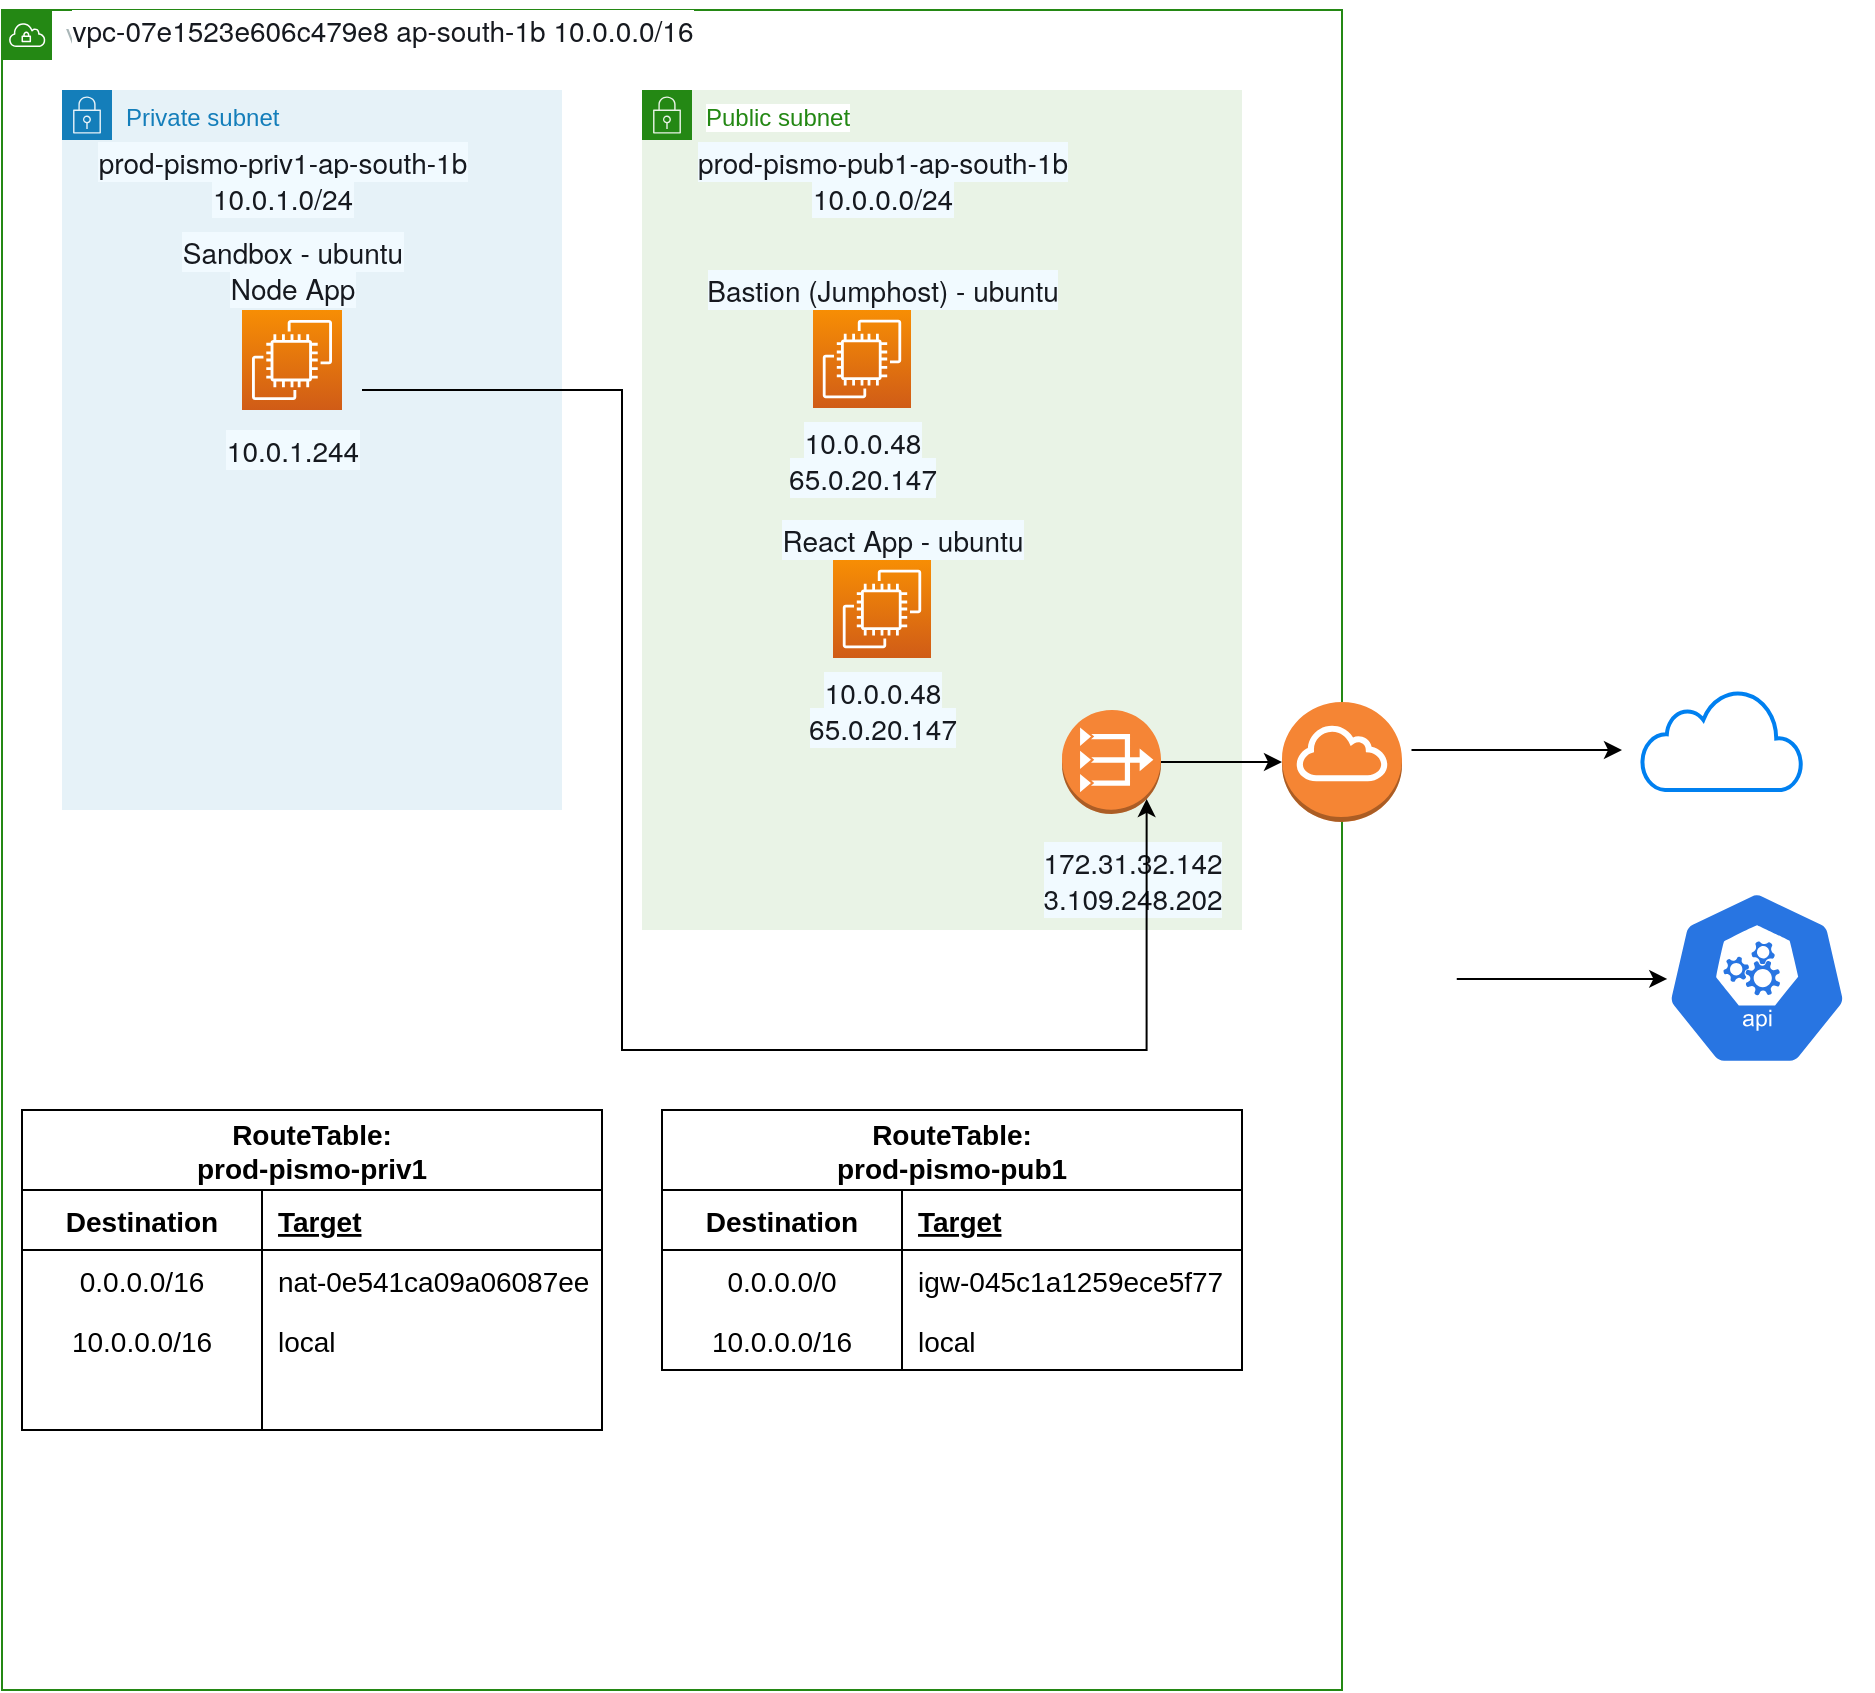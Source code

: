 <mxfile version="20.0.4" type="github">
  <diagram id="J-dKv3XzF-ZAyX18tadC" name="Page-1">
    <mxGraphModel dx="1168" dy="502" grid="1" gridSize="10" guides="1" tooltips="1" connect="1" arrows="1" fold="1" page="1" pageScale="1" pageWidth="827" pageHeight="1169" math="0" shadow="0">
      <root>
        <mxCell id="0" />
        <mxCell id="1" parent="0" />
        <mxCell id="idERliqGrrk4QYFzIEah-48" value="VPC" style="points=[[0,0],[0.25,0],[0.5,0],[0.75,0],[1,0],[1,0.25],[1,0.5],[1,0.75],[1,1],[0.75,1],[0.5,1],[0.25,1],[0,1],[0,0.75],[0,0.5],[0,0.25]];outlineConnect=0;gradientColor=none;html=1;whiteSpace=wrap;fontSize=12;fontStyle=0;container=1;pointerEvents=0;collapsible=0;recursiveResize=0;shape=mxgraph.aws4.group;grIcon=mxgraph.aws4.group_vpc;strokeColor=#248814;fillColor=none;verticalAlign=top;align=left;spacingLeft=30;fontColor=#AAB7B8;dashed=0;" parent="1" vertex="1">
          <mxGeometry x="340" y="40" width="670" height="840" as="geometry" />
        </mxCell>
        <mxCell id="idERliqGrrk4QYFzIEah-49" value="Private subnet" style="points=[[0,0],[0.25,0],[0.5,0],[0.75,0],[1,0],[1,0.25],[1,0.5],[1,0.75],[1,1],[0.75,1],[0.5,1],[0.25,1],[0,1],[0,0.75],[0,0.5],[0,0.25]];outlineConnect=0;gradientColor=none;html=1;whiteSpace=wrap;fontSize=12;fontStyle=0;container=1;pointerEvents=0;collapsible=0;recursiveResize=0;shape=mxgraph.aws4.group;grIcon=mxgraph.aws4.group_security_group;grStroke=0;strokeColor=#147EBA;fillColor=#E6F2F8;verticalAlign=top;align=left;spacingLeft=30;fontColor=#147EBA;dashed=0;" parent="idERliqGrrk4QYFzIEah-48" vertex="1">
          <mxGeometry x="30" y="40" width="250" height="360" as="geometry" />
        </mxCell>
        <mxCell id="idERliqGrrk4QYFzIEah-50" value="&lt;span style=&quot;caret-color: rgb(22, 25, 31); color: rgb(22, 25, 31); font-family: &amp;quot;Amazon Ember&amp;quot;, &amp;quot;Helvetica Neue&amp;quot;, Roboto, Arial, sans-serif; font-size: 14px; text-align: start; text-size-adjust: auto; background-color: rgb(241, 250, 255);&quot;&gt;&lt;span style=&quot;text-size-adjust: auto;&quot;&gt;prod-pismo-priv1-ap-south-1b&lt;/span&gt;&lt;br&gt;&lt;span style=&quot;text-size-adjust: auto;&quot;&gt;10.0.1.0/24&lt;/span&gt;&lt;br&gt;&lt;/span&gt;" style="text;html=1;resizable=0;autosize=1;align=center;verticalAlign=middle;points=[];fillColor=none;strokeColor=none;rounded=0;" parent="idERliqGrrk4QYFzIEah-49" vertex="1">
          <mxGeometry y="20" width="220" height="50" as="geometry" />
        </mxCell>
        <mxCell id="idERliqGrrk4QYFzIEah-51" value="" style="sketch=0;points=[[0,0,0],[0.25,0,0],[0.5,0,0],[0.75,0,0],[1,0,0],[0,1,0],[0.25,1,0],[0.5,1,0],[0.75,1,0],[1,1,0],[0,0.25,0],[0,0.5,0],[0,0.75,0],[1,0.25,0],[1,0.5,0],[1,0.75,0]];outlineConnect=0;fontColor=#232F3E;gradientColor=#F78E04;gradientDirection=north;fillColor=#D05C17;strokeColor=#ffffff;dashed=0;verticalLabelPosition=bottom;verticalAlign=top;align=center;html=1;fontSize=12;fontStyle=0;aspect=fixed;shape=mxgraph.aws4.resourceIcon;resIcon=mxgraph.aws4.ec2;" parent="idERliqGrrk4QYFzIEah-49" vertex="1">
          <mxGeometry x="90" y="110" width="50" height="50" as="geometry" />
        </mxCell>
        <mxCell id="idERliqGrrk4QYFzIEah-52" value="&lt;div style=&quot;text-align: left;&quot;&gt;&lt;span style=&quot;caret-color: rgb(22, 25, 31); color: rgb(22, 25, 31); font-family: &amp;quot;Amazon Ember&amp;quot;, &amp;quot;Helvetica Neue&amp;quot;, Roboto, Arial, sans-serif; font-size: 14px; text-size-adjust: auto; background-color: rgb(241, 250, 255);&quot;&gt;10.0.1.244&lt;/span&gt;&lt;br&gt;&lt;/div&gt;" style="text;html=1;resizable=0;autosize=1;align=center;verticalAlign=middle;points=[];fillColor=none;strokeColor=none;rounded=0;" parent="idERliqGrrk4QYFzIEah-49" vertex="1">
          <mxGeometry x="70" y="165" width="90" height="30" as="geometry" />
        </mxCell>
        <mxCell id="idERliqGrrk4QYFzIEah-53" value="&lt;span style=&quot;caret-color: rgb(22, 25, 31); color: rgb(22, 25, 31); font-family: &amp;quot;Amazon Ember&amp;quot;, &amp;quot;Helvetica Neue&amp;quot;, Roboto, Arial, sans-serif; font-size: 14px; text-align: start; text-size-adjust: auto; background-color: rgb(241, 250, 255);&quot;&gt;Sandbox - ubuntu&lt;br&gt;Node App&lt;br&gt;&lt;/span&gt;" style="text;html=1;resizable=0;autosize=1;align=center;verticalAlign=middle;points=[];fillColor=none;strokeColor=none;rounded=0;" parent="idERliqGrrk4QYFzIEah-49" vertex="1">
          <mxGeometry x="45" y="65" width="140" height="50" as="geometry" />
        </mxCell>
        <mxCell id="idERliqGrrk4QYFzIEah-54" value="Public subnet" style="points=[[0,0],[0.25,0],[0.5,0],[0.75,0],[1,0],[1,0.25],[1,0.5],[1,0.75],[1,1],[0.75,1],[0.5,1],[0.25,1],[0,1],[0,0.75],[0,0.5],[0,0.25]];outlineConnect=0;gradientColor=none;html=1;whiteSpace=wrap;fontSize=12;fontStyle=0;container=1;pointerEvents=0;collapsible=0;recursiveResize=0;shape=mxgraph.aws4.group;grIcon=mxgraph.aws4.group_security_group;grStroke=0;strokeColor=#248814;fillColor=#E9F3E6;verticalAlign=top;align=left;spacingLeft=30;fontColor=#248814;dashed=0;labelBackgroundColor=default;" parent="idERliqGrrk4QYFzIEah-48" vertex="1">
          <mxGeometry x="320" y="40" width="300" height="420" as="geometry" />
        </mxCell>
        <mxCell id="idERliqGrrk4QYFzIEah-55" value="&lt;span style=&quot;caret-color: rgb(22, 25, 31); color: rgb(22, 25, 31); font-family: &amp;quot;Amazon Ember&amp;quot;, &amp;quot;Helvetica Neue&amp;quot;, Roboto, Arial, sans-serif; font-size: 14px; text-align: start; text-size-adjust: auto; background-color: rgb(241, 250, 255);&quot;&gt;&lt;span style=&quot;text-size-adjust: auto;&quot;&gt;prod-pismo-pub1-ap-south-1b&lt;/span&gt;&lt;br&gt;&lt;span style=&quot;text-size-adjust: auto;&quot;&gt;10.0.0.0/24&lt;/span&gt;&lt;br&gt;&lt;/span&gt;" style="text;html=1;resizable=0;autosize=1;align=center;verticalAlign=middle;points=[];fillColor=none;strokeColor=none;rounded=0;" parent="idERliqGrrk4QYFzIEah-54" vertex="1">
          <mxGeometry x="10" y="20" width="220" height="50" as="geometry" />
        </mxCell>
        <mxCell id="idERliqGrrk4QYFzIEah-58" value="" style="outlineConnect=0;dashed=0;verticalLabelPosition=bottom;verticalAlign=top;align=center;html=1;shape=mxgraph.aws3.vpc_nat_gateway;fillColor=#F58536;gradientColor=none;" parent="idERliqGrrk4QYFzIEah-54" vertex="1">
          <mxGeometry x="210" y="310" width="49.5" height="52" as="geometry" />
        </mxCell>
        <mxCell id="idERliqGrrk4QYFzIEah-60" value="" style="sketch=0;points=[[0,0,0],[0.25,0,0],[0.5,0,0],[0.75,0,0],[1,0,0],[0,1,0],[0.25,1,0],[0.5,1,0],[0.75,1,0],[1,1,0],[0,0.25,0],[0,0.5,0],[0,0.75,0],[1,0.25,0],[1,0.5,0],[1,0.75,0]];outlineConnect=0;fontColor=#232F3E;gradientColor=#F78E04;gradientDirection=north;fillColor=#D05C17;strokeColor=#ffffff;dashed=0;verticalLabelPosition=bottom;verticalAlign=top;align=center;html=1;fontSize=12;fontStyle=0;aspect=fixed;shape=mxgraph.aws4.resourceIcon;resIcon=mxgraph.aws4.ec2;" parent="idERliqGrrk4QYFzIEah-54" vertex="1">
          <mxGeometry x="85.5" y="110" width="49" height="49" as="geometry" />
        </mxCell>
        <mxCell id="idERliqGrrk4QYFzIEah-61" value="&lt;span style=&quot;caret-color: rgb(22, 25, 31); color: rgb(22, 25, 31); font-family: &amp;quot;Amazon Ember&amp;quot;, &amp;quot;Helvetica Neue&amp;quot;, Roboto, Arial, sans-serif; font-size: 14px; text-align: left; text-size-adjust: auto; background-color: rgb(241, 250, 255);&quot;&gt;&lt;span style=&quot;text-size-adjust: auto;&quot;&gt;10.0.0.48&lt;/span&gt;&lt;br&gt;&lt;span style=&quot;text-size-adjust: auto;&quot;&gt;65.0.20.147&lt;/span&gt;&lt;br&gt;&lt;/span&gt;" style="text;html=1;resizable=0;autosize=1;align=center;verticalAlign=middle;points=[];fillColor=none;strokeColor=none;rounded=0;" parent="idERliqGrrk4QYFzIEah-54" vertex="1">
          <mxGeometry x="60" y="160" width="100" height="50" as="geometry" />
        </mxCell>
        <mxCell id="idERliqGrrk4QYFzIEah-62" value="&lt;span style=&quot;caret-color: rgb(22, 25, 31); color: rgb(22, 25, 31); font-family: &amp;quot;Amazon Ember&amp;quot;, &amp;quot;Helvetica Neue&amp;quot;, Roboto, Arial, sans-serif; font-size: 14px; text-align: start; text-size-adjust: auto; background-color: rgb(241, 250, 255);&quot;&gt;Bastion (Jumphost) - ubuntu&lt;br&gt;&lt;/span&gt;" style="text;html=1;resizable=0;autosize=1;align=center;verticalAlign=middle;points=[];fillColor=none;strokeColor=none;rounded=0;" parent="idERliqGrrk4QYFzIEah-54" vertex="1">
          <mxGeometry x="20" y="85" width="200" height="30" as="geometry" />
        </mxCell>
        <mxCell id="idERliqGrrk4QYFzIEah-96" value="&lt;span style=&quot;caret-color: rgb(22, 25, 31); color: rgb(22, 25, 31); font-family: &amp;quot;Amazon Ember&amp;quot;, &amp;quot;Helvetica Neue&amp;quot;, Roboto, Arial, sans-serif; font-size: 14px; text-align: left; text-size-adjust: auto; background-color: rgb(241, 250, 255);&quot;&gt;&lt;span style=&quot;text-size-adjust: auto;&quot;&gt;172.31.32.142&lt;/span&gt;&lt;br&gt;&lt;span style=&quot;text-size-adjust: auto;&quot;&gt;3.109.248.202&lt;/span&gt;&lt;br&gt;&lt;/span&gt;" style="text;html=1;resizable=0;autosize=1;align=center;verticalAlign=middle;points=[];fillColor=none;strokeColor=none;rounded=0;" parent="idERliqGrrk4QYFzIEah-54" vertex="1">
          <mxGeometry x="190" y="370" width="110" height="50" as="geometry" />
        </mxCell>
        <mxCell id="idERliqGrrk4QYFzIEah-99" value="" style="sketch=0;points=[[0,0,0],[0.25,0,0],[0.5,0,0],[0.75,0,0],[1,0,0],[0,1,0],[0.25,1,0],[0.5,1,0],[0.75,1,0],[1,1,0],[0,0.25,0],[0,0.5,0],[0,0.75,0],[1,0.25,0],[1,0.5,0],[1,0.75,0]];outlineConnect=0;fontColor=#232F3E;gradientColor=#F78E04;gradientDirection=north;fillColor=#D05C17;strokeColor=#ffffff;dashed=0;verticalLabelPosition=bottom;verticalAlign=top;align=center;html=1;fontSize=12;fontStyle=0;aspect=fixed;shape=mxgraph.aws4.resourceIcon;resIcon=mxgraph.aws4.ec2;" parent="idERliqGrrk4QYFzIEah-54" vertex="1">
          <mxGeometry x="95.5" y="235" width="49" height="49" as="geometry" />
        </mxCell>
        <mxCell id="idERliqGrrk4QYFzIEah-100" value="&lt;span style=&quot;caret-color: rgb(22, 25, 31); color: rgb(22, 25, 31); font-family: &amp;quot;Amazon Ember&amp;quot;, &amp;quot;Helvetica Neue&amp;quot;, Roboto, Arial, sans-serif; font-size: 14px; text-align: left; text-size-adjust: auto; background-color: rgb(241, 250, 255);&quot;&gt;&lt;span style=&quot;text-size-adjust: auto;&quot;&gt;10.0.0.48&lt;/span&gt;&lt;br&gt;&lt;span style=&quot;text-size-adjust: auto;&quot;&gt;65.0.20.147&lt;/span&gt;&lt;br&gt;&lt;/span&gt;" style="text;html=1;resizable=0;autosize=1;align=center;verticalAlign=middle;points=[];fillColor=none;strokeColor=none;rounded=0;" parent="idERliqGrrk4QYFzIEah-54" vertex="1">
          <mxGeometry x="70" y="285" width="100" height="50" as="geometry" />
        </mxCell>
        <mxCell id="idERliqGrrk4QYFzIEah-101" value="&lt;span style=&quot;caret-color: rgb(22, 25, 31); color: rgb(22, 25, 31); font-family: &amp;quot;Amazon Ember&amp;quot;, &amp;quot;Helvetica Neue&amp;quot;, Roboto, Arial, sans-serif; font-size: 14px; text-align: start; text-size-adjust: auto; background-color: rgb(241, 250, 255);&quot;&gt;React App - ubuntu&lt;br&gt;&lt;/span&gt;" style="text;html=1;resizable=0;autosize=1;align=center;verticalAlign=middle;points=[];fillColor=none;strokeColor=none;rounded=0;" parent="idERliqGrrk4QYFzIEah-54" vertex="1">
          <mxGeometry x="55" y="210" width="150" height="30" as="geometry" />
        </mxCell>
        <mxCell id="idERliqGrrk4QYFzIEah-64" value="&lt;span style=&quot;caret-color: rgb(22, 25, 31); color: rgb(22, 25, 31); font-family: &amp;quot;Amazon Ember&amp;quot;, &amp;quot;Helvetica Neue&amp;quot;, Roboto, Arial, sans-serif; font-size: 14px; text-align: start; text-size-adjust: auto; background-color: rgb(255, 255, 255);&quot;&gt;vpc-07e1523e606c479e8&amp;nbsp;&lt;/span&gt;&lt;span style=&quot;caret-color: rgb(22, 25, 31); color: rgb(22, 25, 31); font-family: &amp;quot;Amazon Ember&amp;quot;, &amp;quot;Helvetica Neue&amp;quot;, Roboto, Arial, sans-serif; font-size: 14px; text-align: left; text-size-adjust: auto; background-color: rgb(255, 255, 255);&quot;&gt;ap-south-1b&amp;nbsp;&lt;/span&gt;&lt;span style=&quot;caret-color: rgb(22, 25, 31); color: rgb(22, 25, 31); font-family: &amp;quot;Amazon Ember&amp;quot;, &amp;quot;Helvetica Neue&amp;quot;, Roboto, Arial, sans-serif; font-size: 14px; text-align: left; text-size-adjust: auto; background-color: rgb(255, 255, 255);&quot;&gt;10.0.0.0/16&lt;/span&gt;" style="text;html=1;resizable=0;autosize=1;align=center;verticalAlign=middle;points=[];fillColor=none;strokeColor=none;rounded=0;" parent="idERliqGrrk4QYFzIEah-48" vertex="1">
          <mxGeometry x="20" y="-5" width="340" height="30" as="geometry" />
        </mxCell>
        <mxCell id="idERliqGrrk4QYFzIEah-65" value="RouteTable:&#xa;prod-pismo-priv1" style="shape=table;startSize=40;container=1;collapsible=1;childLayout=tableLayout;fixedRows=1;rowLines=0;fontStyle=1;align=center;resizeLast=1;fontSize=14;fontColor=#000000;" parent="idERliqGrrk4QYFzIEah-48" vertex="1">
          <mxGeometry x="10" y="550" width="290" height="160" as="geometry" />
        </mxCell>
        <mxCell id="idERliqGrrk4QYFzIEah-66" value="" style="shape=tableRow;horizontal=0;startSize=0;swimlaneHead=0;swimlaneBody=0;fillColor=none;collapsible=0;dropTarget=0;points=[[0,0.5],[1,0.5]];portConstraint=eastwest;top=0;left=0;right=0;bottom=1;fontSize=14;fontColor=#000000;" parent="idERliqGrrk4QYFzIEah-65" vertex="1">
          <mxGeometry y="40" width="290" height="30" as="geometry" />
        </mxCell>
        <mxCell id="idERliqGrrk4QYFzIEah-67" value="Destination" style="shape=partialRectangle;connectable=0;fillColor=none;top=0;left=0;bottom=0;right=0;fontStyle=1;overflow=hidden;fontSize=14;fontColor=#000000;" parent="idERliqGrrk4QYFzIEah-66" vertex="1">
          <mxGeometry width="120" height="30" as="geometry">
            <mxRectangle width="120" height="30" as="alternateBounds" />
          </mxGeometry>
        </mxCell>
        <mxCell id="idERliqGrrk4QYFzIEah-68" value="Target" style="shape=partialRectangle;connectable=0;fillColor=none;top=0;left=0;bottom=0;right=0;align=left;spacingLeft=6;fontStyle=5;overflow=hidden;fontSize=14;fontColor=#000000;" parent="idERliqGrrk4QYFzIEah-66" vertex="1">
          <mxGeometry x="120" width="170" height="30" as="geometry">
            <mxRectangle width="170" height="30" as="alternateBounds" />
          </mxGeometry>
        </mxCell>
        <mxCell id="idERliqGrrk4QYFzIEah-69" value="" style="shape=tableRow;horizontal=0;startSize=0;swimlaneHead=0;swimlaneBody=0;fillColor=none;collapsible=0;dropTarget=0;points=[[0,0.5],[1,0.5]];portConstraint=eastwest;top=0;left=0;right=0;bottom=0;fontSize=14;fontColor=#000000;" parent="idERliqGrrk4QYFzIEah-65" vertex="1">
          <mxGeometry y="70" width="290" height="30" as="geometry" />
        </mxCell>
        <mxCell id="idERliqGrrk4QYFzIEah-70" value="0.0.0.0/16" style="shape=partialRectangle;connectable=0;fillColor=none;top=0;left=0;bottom=0;right=0;editable=1;overflow=hidden;fontSize=14;fontColor=#000000;" parent="idERliqGrrk4QYFzIEah-69" vertex="1">
          <mxGeometry width="120" height="30" as="geometry">
            <mxRectangle width="120" height="30" as="alternateBounds" />
          </mxGeometry>
        </mxCell>
        <mxCell id="idERliqGrrk4QYFzIEah-71" value="nat-0e541ca09a06087ee" style="shape=partialRectangle;connectable=0;fillColor=none;top=0;left=0;bottom=0;right=0;align=left;spacingLeft=6;overflow=hidden;fontSize=14;fontColor=#000000;" parent="idERliqGrrk4QYFzIEah-69" vertex="1">
          <mxGeometry x="120" width="170" height="30" as="geometry">
            <mxRectangle width="170" height="30" as="alternateBounds" />
          </mxGeometry>
        </mxCell>
        <mxCell id="idERliqGrrk4QYFzIEah-72" value="" style="shape=tableRow;horizontal=0;startSize=0;swimlaneHead=0;swimlaneBody=0;fillColor=none;collapsible=0;dropTarget=0;points=[[0,0.5],[1,0.5]];portConstraint=eastwest;top=0;left=0;right=0;bottom=0;fontSize=14;fontColor=#000000;" parent="idERliqGrrk4QYFzIEah-65" vertex="1">
          <mxGeometry y="100" width="290" height="30" as="geometry" />
        </mxCell>
        <mxCell id="idERliqGrrk4QYFzIEah-73" value="10.0.0.0/16" style="shape=partialRectangle;connectable=0;fillColor=none;top=0;left=0;bottom=0;right=0;editable=1;overflow=hidden;fontSize=14;fontColor=#000000;" parent="idERliqGrrk4QYFzIEah-72" vertex="1">
          <mxGeometry width="120" height="30" as="geometry">
            <mxRectangle width="120" height="30" as="alternateBounds" />
          </mxGeometry>
        </mxCell>
        <mxCell id="idERliqGrrk4QYFzIEah-74" value="local" style="shape=partialRectangle;connectable=0;fillColor=none;top=0;left=0;bottom=0;right=0;align=left;spacingLeft=6;overflow=hidden;fontSize=14;fontColor=#000000;" parent="idERliqGrrk4QYFzIEah-72" vertex="1">
          <mxGeometry x="120" width="170" height="30" as="geometry">
            <mxRectangle width="170" height="30" as="alternateBounds" />
          </mxGeometry>
        </mxCell>
        <mxCell id="idERliqGrrk4QYFzIEah-75" value="" style="shape=tableRow;horizontal=0;startSize=0;swimlaneHead=0;swimlaneBody=0;fillColor=none;collapsible=0;dropTarget=0;points=[[0,0.5],[1,0.5]];portConstraint=eastwest;top=0;left=0;right=0;bottom=0;fontSize=14;fontColor=#000000;" parent="idERliqGrrk4QYFzIEah-65" vertex="1">
          <mxGeometry y="130" width="290" height="30" as="geometry" />
        </mxCell>
        <mxCell id="idERliqGrrk4QYFzIEah-76" value="" style="shape=partialRectangle;connectable=0;fillColor=none;top=0;left=0;bottom=0;right=0;editable=1;overflow=hidden;fontSize=14;fontColor=#000000;" parent="idERliqGrrk4QYFzIEah-75" vertex="1">
          <mxGeometry width="120" height="30" as="geometry">
            <mxRectangle width="120" height="30" as="alternateBounds" />
          </mxGeometry>
        </mxCell>
        <mxCell id="idERliqGrrk4QYFzIEah-77" value="" style="shape=partialRectangle;connectable=0;fillColor=none;top=0;left=0;bottom=0;right=0;align=left;spacingLeft=6;overflow=hidden;fontSize=14;fontColor=#000000;" parent="idERliqGrrk4QYFzIEah-75" vertex="1">
          <mxGeometry x="120" width="170" height="30" as="geometry">
            <mxRectangle width="170" height="30" as="alternateBounds" />
          </mxGeometry>
        </mxCell>
        <mxCell id="idERliqGrrk4QYFzIEah-78" value="RouteTable:&#xa;prod-pismo-pub1" style="shape=table;startSize=40;container=1;collapsible=1;childLayout=tableLayout;fixedRows=1;rowLines=0;fontStyle=1;align=center;resizeLast=1;fontSize=14;fontColor=#000000;" parent="idERliqGrrk4QYFzIEah-48" vertex="1">
          <mxGeometry x="330" y="550" width="290" height="130" as="geometry" />
        </mxCell>
        <mxCell id="idERliqGrrk4QYFzIEah-79" value="" style="shape=tableRow;horizontal=0;startSize=0;swimlaneHead=0;swimlaneBody=0;fillColor=none;collapsible=0;dropTarget=0;points=[[0,0.5],[1,0.5]];portConstraint=eastwest;top=0;left=0;right=0;bottom=1;fontSize=14;fontColor=#000000;" parent="idERliqGrrk4QYFzIEah-78" vertex="1">
          <mxGeometry y="40" width="290" height="30" as="geometry" />
        </mxCell>
        <mxCell id="idERliqGrrk4QYFzIEah-80" value="Destination" style="shape=partialRectangle;connectable=0;fillColor=none;top=0;left=0;bottom=0;right=0;fontStyle=1;overflow=hidden;fontSize=14;fontColor=#000000;" parent="idERliqGrrk4QYFzIEah-79" vertex="1">
          <mxGeometry width="120" height="30" as="geometry">
            <mxRectangle width="120" height="30" as="alternateBounds" />
          </mxGeometry>
        </mxCell>
        <mxCell id="idERliqGrrk4QYFzIEah-81" value="Target" style="shape=partialRectangle;connectable=0;fillColor=none;top=0;left=0;bottom=0;right=0;align=left;spacingLeft=6;fontStyle=5;overflow=hidden;fontSize=14;fontColor=#000000;" parent="idERliqGrrk4QYFzIEah-79" vertex="1">
          <mxGeometry x="120" width="170" height="30" as="geometry">
            <mxRectangle width="170" height="30" as="alternateBounds" />
          </mxGeometry>
        </mxCell>
        <mxCell id="idERliqGrrk4QYFzIEah-82" value="" style="shape=tableRow;horizontal=0;startSize=0;swimlaneHead=0;swimlaneBody=0;fillColor=none;collapsible=0;dropTarget=0;points=[[0,0.5],[1,0.5]];portConstraint=eastwest;top=0;left=0;right=0;bottom=0;fontSize=14;fontColor=#000000;" parent="idERliqGrrk4QYFzIEah-78" vertex="1">
          <mxGeometry y="70" width="290" height="30" as="geometry" />
        </mxCell>
        <mxCell id="idERliqGrrk4QYFzIEah-83" value="0.0.0.0/0" style="shape=partialRectangle;connectable=0;fillColor=none;top=0;left=0;bottom=0;right=0;editable=1;overflow=hidden;fontSize=14;fontColor=#000000;" parent="idERliqGrrk4QYFzIEah-82" vertex="1">
          <mxGeometry width="120" height="30" as="geometry">
            <mxRectangle width="120" height="30" as="alternateBounds" />
          </mxGeometry>
        </mxCell>
        <mxCell id="idERliqGrrk4QYFzIEah-84" value="igw-045c1a1259ece5f77" style="shape=partialRectangle;connectable=0;fillColor=none;top=0;left=0;bottom=0;right=0;align=left;spacingLeft=6;overflow=hidden;fontSize=14;fontColor=#000000;" parent="idERliqGrrk4QYFzIEah-82" vertex="1">
          <mxGeometry x="120" width="170" height="30" as="geometry">
            <mxRectangle width="170" height="30" as="alternateBounds" />
          </mxGeometry>
        </mxCell>
        <mxCell id="idERliqGrrk4QYFzIEah-85" value="" style="shape=tableRow;horizontal=0;startSize=0;swimlaneHead=0;swimlaneBody=0;fillColor=none;collapsible=0;dropTarget=0;points=[[0,0.5],[1,0.5]];portConstraint=eastwest;top=0;left=0;right=0;bottom=0;fontSize=14;fontColor=#000000;" parent="idERliqGrrk4QYFzIEah-78" vertex="1">
          <mxGeometry y="100" width="290" height="30" as="geometry" />
        </mxCell>
        <mxCell id="idERliqGrrk4QYFzIEah-86" value="10.0.0.0/16" style="shape=partialRectangle;connectable=0;fillColor=none;top=0;left=0;bottom=0;right=0;editable=1;overflow=hidden;fontSize=14;fontColor=#000000;" parent="idERliqGrrk4QYFzIEah-85" vertex="1">
          <mxGeometry width="120" height="30" as="geometry">
            <mxRectangle width="120" height="30" as="alternateBounds" />
          </mxGeometry>
        </mxCell>
        <mxCell id="idERliqGrrk4QYFzIEah-87" value="local" style="shape=partialRectangle;connectable=0;fillColor=none;top=0;left=0;bottom=0;right=0;align=left;spacingLeft=6;overflow=hidden;fontSize=14;fontColor=#000000;" parent="idERliqGrrk4QYFzIEah-85" vertex="1">
          <mxGeometry x="120" width="170" height="30" as="geometry">
            <mxRectangle width="170" height="30" as="alternateBounds" />
          </mxGeometry>
        </mxCell>
        <mxCell id="idERliqGrrk4QYFzIEah-88" value="" style="outlineConnect=0;dashed=0;verticalLabelPosition=bottom;verticalAlign=top;align=center;html=1;shape=mxgraph.aws3.internet_gateway;fillColor=#F58534;gradientColor=none;fontSize=14;fontColor=#000000;" parent="idERliqGrrk4QYFzIEah-48" vertex="1">
          <mxGeometry x="640" y="346" width="60" height="60" as="geometry" />
        </mxCell>
        <mxCell id="idERliqGrrk4QYFzIEah-89" value="" style="edgeStyle=orthogonalEdgeStyle;rounded=0;orthogonalLoop=1;jettySize=auto;html=1;entryX=0;entryY=0.5;entryDx=0;entryDy=0;entryPerimeter=0;" parent="idERliqGrrk4QYFzIEah-48" source="idERliqGrrk4QYFzIEah-58" target="idERliqGrrk4QYFzIEah-88" edge="1">
          <mxGeometry relative="1" as="geometry">
            <mxPoint x="640" y="196" as="targetPoint" />
          </mxGeometry>
        </mxCell>
        <mxCell id="idERliqGrrk4QYFzIEah-90" value="" style="edgeStyle=orthogonalEdgeStyle;rounded=0;orthogonalLoop=1;jettySize=auto;html=1;labelBorderColor=none;textOpacity=0;entryX=0.855;entryY=0.855;entryDx=0;entryDy=0;entryPerimeter=0;" parent="idERliqGrrk4QYFzIEah-48" target="idERliqGrrk4QYFzIEah-58" edge="1">
          <mxGeometry relative="1" as="geometry">
            <mxPoint x="555" y="470" as="targetPoint" />
            <mxPoint x="180" y="190" as="sourcePoint" />
            <Array as="points">
              <mxPoint x="310" y="190" />
              <mxPoint x="310" y="520" />
              <mxPoint x="572" y="520" />
            </Array>
          </mxGeometry>
        </mxCell>
        <mxCell id="idERliqGrrk4QYFzIEah-91" value="" style="html=1;verticalLabelPosition=bottom;align=center;labelBackgroundColor=#ffffff;verticalAlign=top;strokeWidth=2;strokeColor=#0080F0;shadow=0;dashed=0;shape=mxgraph.ios7.icons.cloud;" parent="1" vertex="1">
          <mxGeometry x="1160" y="380" width="80" height="50" as="geometry" />
        </mxCell>
        <mxCell id="idERliqGrrk4QYFzIEah-92" value="" style="edgeStyle=orthogonalEdgeStyle;rounded=0;orthogonalLoop=1;jettySize=auto;html=1;" parent="1" edge="1">
          <mxGeometry relative="1" as="geometry">
            <mxPoint x="1150" y="410" as="targetPoint" />
            <mxPoint x="1044.75" y="410" as="sourcePoint" />
          </mxGeometry>
        </mxCell>
        <mxCell id="idERliqGrrk4QYFzIEah-93" value="" style="edgeStyle=orthogonalEdgeStyle;rounded=0;orthogonalLoop=1;jettySize=auto;html=1;" parent="1" edge="1">
          <mxGeometry relative="1" as="geometry">
            <mxPoint x="1172.63" y="524.44" as="targetPoint" />
            <mxPoint x="1067.38" y="524.44" as="sourcePoint" />
          </mxGeometry>
        </mxCell>
        <mxCell id="idERliqGrrk4QYFzIEah-94" value="" style="sketch=0;html=1;dashed=0;whitespace=wrap;fillColor=#2875E2;strokeColor=#ffffff;points=[[0.005,0.63,0],[0.1,0.2,0],[0.9,0.2,0],[0.5,0,0],[0.995,0.63,0],[0.72,0.99,0],[0.5,1,0],[0.28,0.99,0]];shape=mxgraph.kubernetes.icon;prIcon=api;fontSize=14;fontColor=#000000;" parent="1" vertex="1">
          <mxGeometry x="1160" y="480" width="115" height="88" as="geometry" />
        </mxCell>
      </root>
    </mxGraphModel>
  </diagram>
</mxfile>
